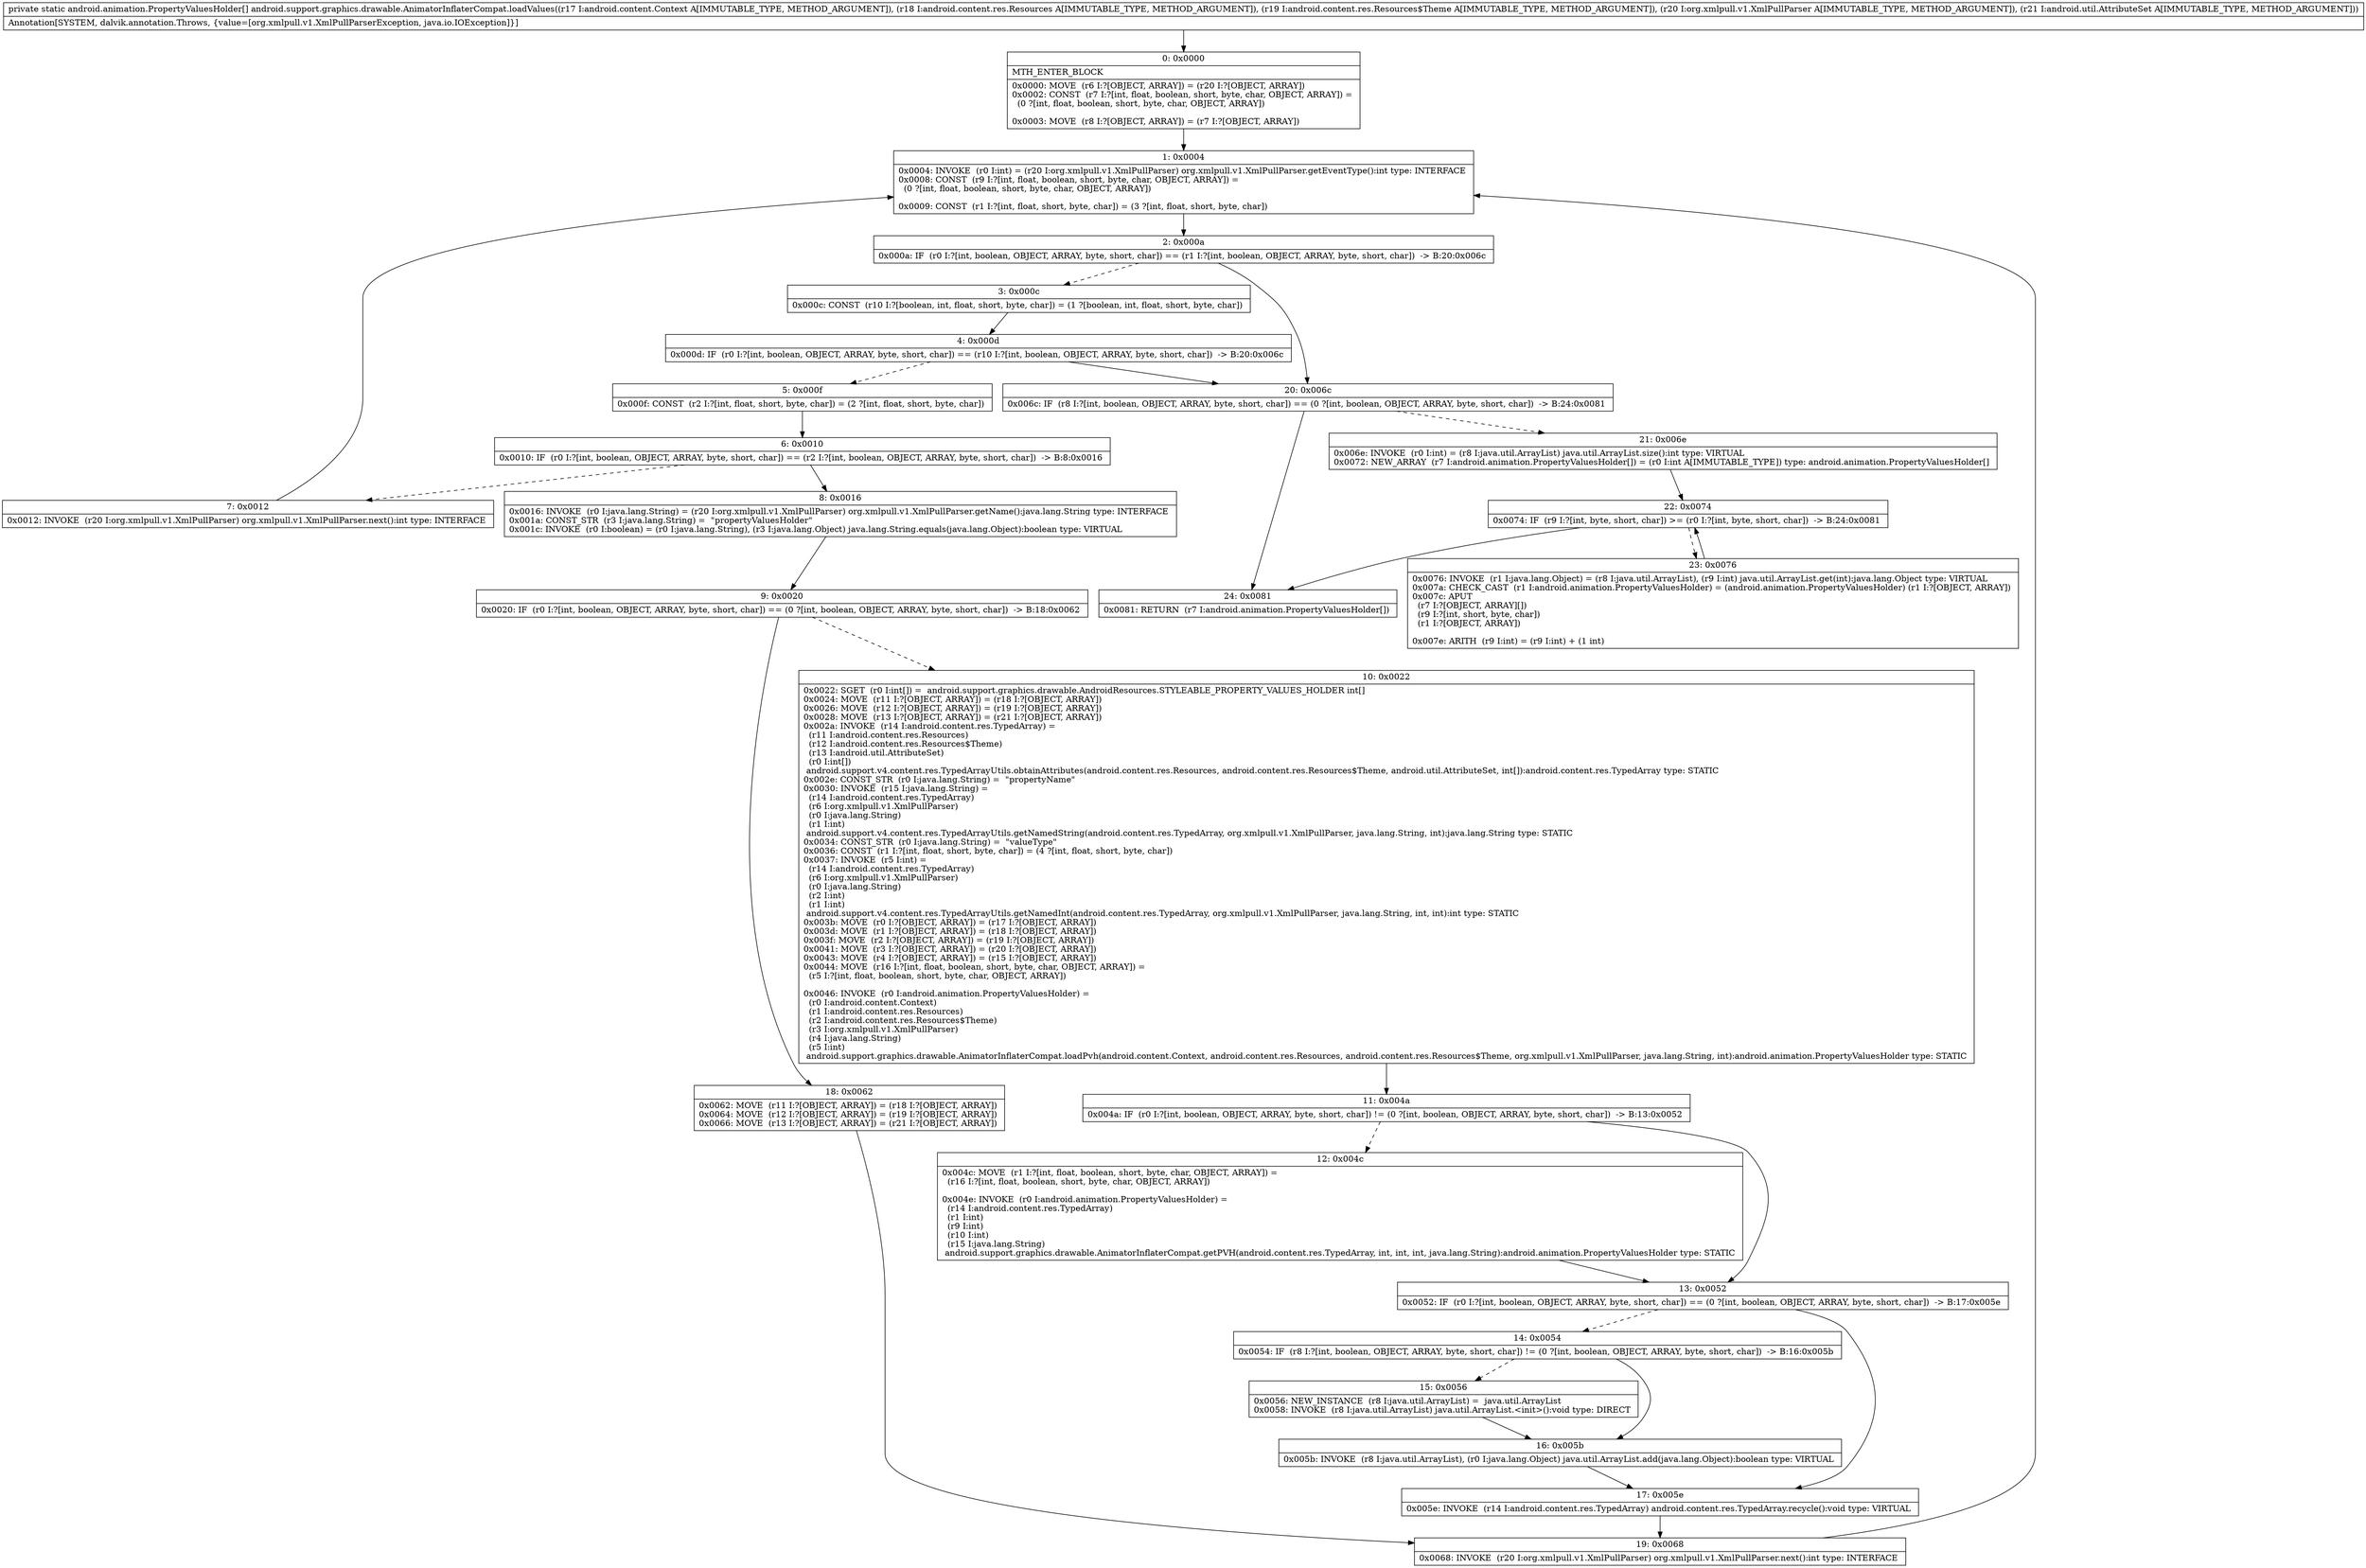 digraph "CFG forandroid.support.graphics.drawable.AnimatorInflaterCompat.loadValues(Landroid\/content\/Context;Landroid\/content\/res\/Resources;Landroid\/content\/res\/Resources$Theme;Lorg\/xmlpull\/v1\/XmlPullParser;Landroid\/util\/AttributeSet;)[Landroid\/animation\/PropertyValuesHolder;" {
Node_0 [shape=record,label="{0\:\ 0x0000|MTH_ENTER_BLOCK\l|0x0000: MOVE  (r6 I:?[OBJECT, ARRAY]) = (r20 I:?[OBJECT, ARRAY]) \l0x0002: CONST  (r7 I:?[int, float, boolean, short, byte, char, OBJECT, ARRAY]) = \l  (0 ?[int, float, boolean, short, byte, char, OBJECT, ARRAY])\l \l0x0003: MOVE  (r8 I:?[OBJECT, ARRAY]) = (r7 I:?[OBJECT, ARRAY]) \l}"];
Node_1 [shape=record,label="{1\:\ 0x0004|0x0004: INVOKE  (r0 I:int) = (r20 I:org.xmlpull.v1.XmlPullParser) org.xmlpull.v1.XmlPullParser.getEventType():int type: INTERFACE \l0x0008: CONST  (r9 I:?[int, float, boolean, short, byte, char, OBJECT, ARRAY]) = \l  (0 ?[int, float, boolean, short, byte, char, OBJECT, ARRAY])\l \l0x0009: CONST  (r1 I:?[int, float, short, byte, char]) = (3 ?[int, float, short, byte, char]) \l}"];
Node_2 [shape=record,label="{2\:\ 0x000a|0x000a: IF  (r0 I:?[int, boolean, OBJECT, ARRAY, byte, short, char]) == (r1 I:?[int, boolean, OBJECT, ARRAY, byte, short, char])  \-\> B:20:0x006c \l}"];
Node_3 [shape=record,label="{3\:\ 0x000c|0x000c: CONST  (r10 I:?[boolean, int, float, short, byte, char]) = (1 ?[boolean, int, float, short, byte, char]) \l}"];
Node_4 [shape=record,label="{4\:\ 0x000d|0x000d: IF  (r0 I:?[int, boolean, OBJECT, ARRAY, byte, short, char]) == (r10 I:?[int, boolean, OBJECT, ARRAY, byte, short, char])  \-\> B:20:0x006c \l}"];
Node_5 [shape=record,label="{5\:\ 0x000f|0x000f: CONST  (r2 I:?[int, float, short, byte, char]) = (2 ?[int, float, short, byte, char]) \l}"];
Node_6 [shape=record,label="{6\:\ 0x0010|0x0010: IF  (r0 I:?[int, boolean, OBJECT, ARRAY, byte, short, char]) == (r2 I:?[int, boolean, OBJECT, ARRAY, byte, short, char])  \-\> B:8:0x0016 \l}"];
Node_7 [shape=record,label="{7\:\ 0x0012|0x0012: INVOKE  (r20 I:org.xmlpull.v1.XmlPullParser) org.xmlpull.v1.XmlPullParser.next():int type: INTERFACE \l}"];
Node_8 [shape=record,label="{8\:\ 0x0016|0x0016: INVOKE  (r0 I:java.lang.String) = (r20 I:org.xmlpull.v1.XmlPullParser) org.xmlpull.v1.XmlPullParser.getName():java.lang.String type: INTERFACE \l0x001a: CONST_STR  (r3 I:java.lang.String) =  \"propertyValuesHolder\" \l0x001c: INVOKE  (r0 I:boolean) = (r0 I:java.lang.String), (r3 I:java.lang.Object) java.lang.String.equals(java.lang.Object):boolean type: VIRTUAL \l}"];
Node_9 [shape=record,label="{9\:\ 0x0020|0x0020: IF  (r0 I:?[int, boolean, OBJECT, ARRAY, byte, short, char]) == (0 ?[int, boolean, OBJECT, ARRAY, byte, short, char])  \-\> B:18:0x0062 \l}"];
Node_10 [shape=record,label="{10\:\ 0x0022|0x0022: SGET  (r0 I:int[]) =  android.support.graphics.drawable.AndroidResources.STYLEABLE_PROPERTY_VALUES_HOLDER int[] \l0x0024: MOVE  (r11 I:?[OBJECT, ARRAY]) = (r18 I:?[OBJECT, ARRAY]) \l0x0026: MOVE  (r12 I:?[OBJECT, ARRAY]) = (r19 I:?[OBJECT, ARRAY]) \l0x0028: MOVE  (r13 I:?[OBJECT, ARRAY]) = (r21 I:?[OBJECT, ARRAY]) \l0x002a: INVOKE  (r14 I:android.content.res.TypedArray) = \l  (r11 I:android.content.res.Resources)\l  (r12 I:android.content.res.Resources$Theme)\l  (r13 I:android.util.AttributeSet)\l  (r0 I:int[])\l android.support.v4.content.res.TypedArrayUtils.obtainAttributes(android.content.res.Resources, android.content.res.Resources$Theme, android.util.AttributeSet, int[]):android.content.res.TypedArray type: STATIC \l0x002e: CONST_STR  (r0 I:java.lang.String) =  \"propertyName\" \l0x0030: INVOKE  (r15 I:java.lang.String) = \l  (r14 I:android.content.res.TypedArray)\l  (r6 I:org.xmlpull.v1.XmlPullParser)\l  (r0 I:java.lang.String)\l  (r1 I:int)\l android.support.v4.content.res.TypedArrayUtils.getNamedString(android.content.res.TypedArray, org.xmlpull.v1.XmlPullParser, java.lang.String, int):java.lang.String type: STATIC \l0x0034: CONST_STR  (r0 I:java.lang.String) =  \"valueType\" \l0x0036: CONST  (r1 I:?[int, float, short, byte, char]) = (4 ?[int, float, short, byte, char]) \l0x0037: INVOKE  (r5 I:int) = \l  (r14 I:android.content.res.TypedArray)\l  (r6 I:org.xmlpull.v1.XmlPullParser)\l  (r0 I:java.lang.String)\l  (r2 I:int)\l  (r1 I:int)\l android.support.v4.content.res.TypedArrayUtils.getNamedInt(android.content.res.TypedArray, org.xmlpull.v1.XmlPullParser, java.lang.String, int, int):int type: STATIC \l0x003b: MOVE  (r0 I:?[OBJECT, ARRAY]) = (r17 I:?[OBJECT, ARRAY]) \l0x003d: MOVE  (r1 I:?[OBJECT, ARRAY]) = (r18 I:?[OBJECT, ARRAY]) \l0x003f: MOVE  (r2 I:?[OBJECT, ARRAY]) = (r19 I:?[OBJECT, ARRAY]) \l0x0041: MOVE  (r3 I:?[OBJECT, ARRAY]) = (r20 I:?[OBJECT, ARRAY]) \l0x0043: MOVE  (r4 I:?[OBJECT, ARRAY]) = (r15 I:?[OBJECT, ARRAY]) \l0x0044: MOVE  (r16 I:?[int, float, boolean, short, byte, char, OBJECT, ARRAY]) = \l  (r5 I:?[int, float, boolean, short, byte, char, OBJECT, ARRAY])\l \l0x0046: INVOKE  (r0 I:android.animation.PropertyValuesHolder) = \l  (r0 I:android.content.Context)\l  (r1 I:android.content.res.Resources)\l  (r2 I:android.content.res.Resources$Theme)\l  (r3 I:org.xmlpull.v1.XmlPullParser)\l  (r4 I:java.lang.String)\l  (r5 I:int)\l android.support.graphics.drawable.AnimatorInflaterCompat.loadPvh(android.content.Context, android.content.res.Resources, android.content.res.Resources$Theme, org.xmlpull.v1.XmlPullParser, java.lang.String, int):android.animation.PropertyValuesHolder type: STATIC \l}"];
Node_11 [shape=record,label="{11\:\ 0x004a|0x004a: IF  (r0 I:?[int, boolean, OBJECT, ARRAY, byte, short, char]) != (0 ?[int, boolean, OBJECT, ARRAY, byte, short, char])  \-\> B:13:0x0052 \l}"];
Node_12 [shape=record,label="{12\:\ 0x004c|0x004c: MOVE  (r1 I:?[int, float, boolean, short, byte, char, OBJECT, ARRAY]) = \l  (r16 I:?[int, float, boolean, short, byte, char, OBJECT, ARRAY])\l \l0x004e: INVOKE  (r0 I:android.animation.PropertyValuesHolder) = \l  (r14 I:android.content.res.TypedArray)\l  (r1 I:int)\l  (r9 I:int)\l  (r10 I:int)\l  (r15 I:java.lang.String)\l android.support.graphics.drawable.AnimatorInflaterCompat.getPVH(android.content.res.TypedArray, int, int, int, java.lang.String):android.animation.PropertyValuesHolder type: STATIC \l}"];
Node_13 [shape=record,label="{13\:\ 0x0052|0x0052: IF  (r0 I:?[int, boolean, OBJECT, ARRAY, byte, short, char]) == (0 ?[int, boolean, OBJECT, ARRAY, byte, short, char])  \-\> B:17:0x005e \l}"];
Node_14 [shape=record,label="{14\:\ 0x0054|0x0054: IF  (r8 I:?[int, boolean, OBJECT, ARRAY, byte, short, char]) != (0 ?[int, boolean, OBJECT, ARRAY, byte, short, char])  \-\> B:16:0x005b \l}"];
Node_15 [shape=record,label="{15\:\ 0x0056|0x0056: NEW_INSTANCE  (r8 I:java.util.ArrayList) =  java.util.ArrayList \l0x0058: INVOKE  (r8 I:java.util.ArrayList) java.util.ArrayList.\<init\>():void type: DIRECT \l}"];
Node_16 [shape=record,label="{16\:\ 0x005b|0x005b: INVOKE  (r8 I:java.util.ArrayList), (r0 I:java.lang.Object) java.util.ArrayList.add(java.lang.Object):boolean type: VIRTUAL \l}"];
Node_17 [shape=record,label="{17\:\ 0x005e|0x005e: INVOKE  (r14 I:android.content.res.TypedArray) android.content.res.TypedArray.recycle():void type: VIRTUAL \l}"];
Node_18 [shape=record,label="{18\:\ 0x0062|0x0062: MOVE  (r11 I:?[OBJECT, ARRAY]) = (r18 I:?[OBJECT, ARRAY]) \l0x0064: MOVE  (r12 I:?[OBJECT, ARRAY]) = (r19 I:?[OBJECT, ARRAY]) \l0x0066: MOVE  (r13 I:?[OBJECT, ARRAY]) = (r21 I:?[OBJECT, ARRAY]) \l}"];
Node_19 [shape=record,label="{19\:\ 0x0068|0x0068: INVOKE  (r20 I:org.xmlpull.v1.XmlPullParser) org.xmlpull.v1.XmlPullParser.next():int type: INTERFACE \l}"];
Node_20 [shape=record,label="{20\:\ 0x006c|0x006c: IF  (r8 I:?[int, boolean, OBJECT, ARRAY, byte, short, char]) == (0 ?[int, boolean, OBJECT, ARRAY, byte, short, char])  \-\> B:24:0x0081 \l}"];
Node_21 [shape=record,label="{21\:\ 0x006e|0x006e: INVOKE  (r0 I:int) = (r8 I:java.util.ArrayList) java.util.ArrayList.size():int type: VIRTUAL \l0x0072: NEW_ARRAY  (r7 I:android.animation.PropertyValuesHolder[]) = (r0 I:int A[IMMUTABLE_TYPE]) type: android.animation.PropertyValuesHolder[] \l}"];
Node_22 [shape=record,label="{22\:\ 0x0074|0x0074: IF  (r9 I:?[int, byte, short, char]) \>= (r0 I:?[int, byte, short, char])  \-\> B:24:0x0081 \l}"];
Node_23 [shape=record,label="{23\:\ 0x0076|0x0076: INVOKE  (r1 I:java.lang.Object) = (r8 I:java.util.ArrayList), (r9 I:int) java.util.ArrayList.get(int):java.lang.Object type: VIRTUAL \l0x007a: CHECK_CAST  (r1 I:android.animation.PropertyValuesHolder) = (android.animation.PropertyValuesHolder) (r1 I:?[OBJECT, ARRAY]) \l0x007c: APUT  \l  (r7 I:?[OBJECT, ARRAY][])\l  (r9 I:?[int, short, byte, char])\l  (r1 I:?[OBJECT, ARRAY])\l \l0x007e: ARITH  (r9 I:int) = (r9 I:int) + (1 int) \l}"];
Node_24 [shape=record,label="{24\:\ 0x0081|0x0081: RETURN  (r7 I:android.animation.PropertyValuesHolder[]) \l}"];
MethodNode[shape=record,label="{private static android.animation.PropertyValuesHolder[] android.support.graphics.drawable.AnimatorInflaterCompat.loadValues((r17 I:android.content.Context A[IMMUTABLE_TYPE, METHOD_ARGUMENT]), (r18 I:android.content.res.Resources A[IMMUTABLE_TYPE, METHOD_ARGUMENT]), (r19 I:android.content.res.Resources$Theme A[IMMUTABLE_TYPE, METHOD_ARGUMENT]), (r20 I:org.xmlpull.v1.XmlPullParser A[IMMUTABLE_TYPE, METHOD_ARGUMENT]), (r21 I:android.util.AttributeSet A[IMMUTABLE_TYPE, METHOD_ARGUMENT]))  | Annotation[SYSTEM, dalvik.annotation.Throws, \{value=[org.xmlpull.v1.XmlPullParserException, java.io.IOException]\}]\l}"];
MethodNode -> Node_0;
Node_0 -> Node_1;
Node_1 -> Node_2;
Node_2 -> Node_3[style=dashed];
Node_2 -> Node_20;
Node_3 -> Node_4;
Node_4 -> Node_5[style=dashed];
Node_4 -> Node_20;
Node_5 -> Node_6;
Node_6 -> Node_7[style=dashed];
Node_6 -> Node_8;
Node_7 -> Node_1;
Node_8 -> Node_9;
Node_9 -> Node_10[style=dashed];
Node_9 -> Node_18;
Node_10 -> Node_11;
Node_11 -> Node_12[style=dashed];
Node_11 -> Node_13;
Node_12 -> Node_13;
Node_13 -> Node_14[style=dashed];
Node_13 -> Node_17;
Node_14 -> Node_15[style=dashed];
Node_14 -> Node_16;
Node_15 -> Node_16;
Node_16 -> Node_17;
Node_17 -> Node_19;
Node_18 -> Node_19;
Node_19 -> Node_1;
Node_20 -> Node_21[style=dashed];
Node_20 -> Node_24;
Node_21 -> Node_22;
Node_22 -> Node_23[style=dashed];
Node_22 -> Node_24;
Node_23 -> Node_22;
}

